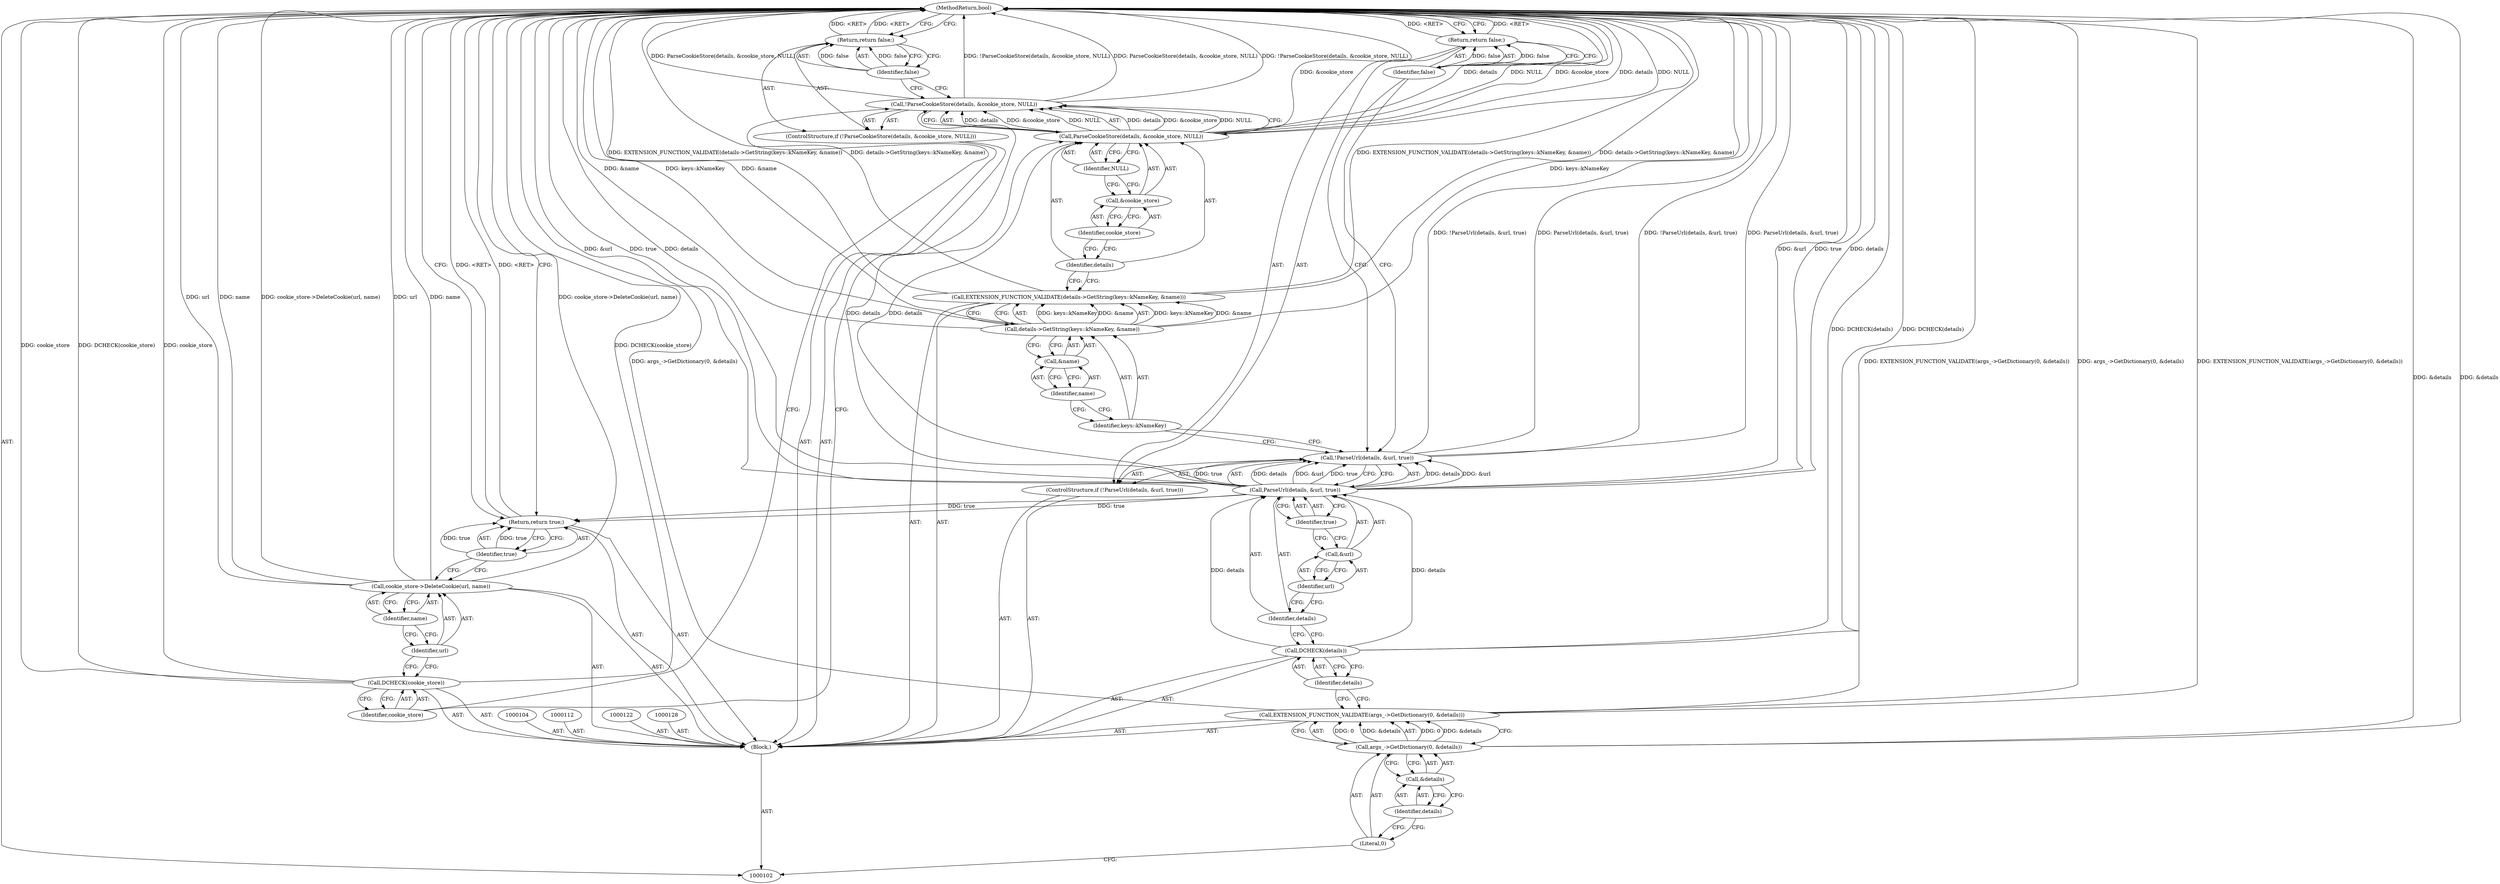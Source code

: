 digraph "0_Chrome_b7e899141194fa27d55a990e38ae8bdcc5183a90_4" {
"1000145" [label="(MethodReturn,bool)"];
"1000103" [label="(Block,)"];
"1000123" [label="(Call,EXTENSION_FUNCTION_VALIDATE(details->GetString(keys::kNameKey, &name)))"];
"1000124" [label="(Call,details->GetString(keys::kNameKey, &name))"];
"1000125" [label="(Identifier,keys::kNameKey)"];
"1000126" [label="(Call,&name)"];
"1000127" [label="(Identifier,name)"];
"1000129" [label="(ControlStructure,if (!ParseCookieStore(details, &cookie_store, NULL)))"];
"1000132" [label="(Identifier,details)"];
"1000133" [label="(Call,&cookie_store)"];
"1000134" [label="(Identifier,cookie_store)"];
"1000135" [label="(Identifier,NULL)"];
"1000130" [label="(Call,!ParseCookieStore(details, &cookie_store, NULL))"];
"1000131" [label="(Call,ParseCookieStore(details, &cookie_store, NULL))"];
"1000137" [label="(Identifier,false)"];
"1000136" [label="(Return,return false;)"];
"1000138" [label="(Call,DCHECK(cookie_store))"];
"1000139" [label="(Identifier,cookie_store)"];
"1000140" [label="(Call,cookie_store->DeleteCookie(url, name))"];
"1000141" [label="(Identifier,url)"];
"1000142" [label="(Identifier,name)"];
"1000143" [label="(Return,return true;)"];
"1000144" [label="(Identifier,true)"];
"1000105" [label="(Call,EXTENSION_FUNCTION_VALIDATE(args_->GetDictionary(0, &details)))"];
"1000106" [label="(Call,args_->GetDictionary(0, &details))"];
"1000107" [label="(Literal,0)"];
"1000108" [label="(Call,&details)"];
"1000109" [label="(Identifier,details)"];
"1000110" [label="(Call,DCHECK(details))"];
"1000111" [label="(Identifier,details)"];
"1000116" [label="(Identifier,details)"];
"1000113" [label="(ControlStructure,if (!ParseUrl(details, &url, true)))"];
"1000117" [label="(Call,&url)"];
"1000118" [label="(Identifier,url)"];
"1000119" [label="(Identifier,true)"];
"1000114" [label="(Call,!ParseUrl(details, &url, true))"];
"1000115" [label="(Call,ParseUrl(details, &url, true))"];
"1000121" [label="(Identifier,false)"];
"1000120" [label="(Return,return false;)"];
"1000145" -> "1000102"  [label="AST: "];
"1000145" -> "1000120"  [label="CFG: "];
"1000145" -> "1000136"  [label="CFG: "];
"1000145" -> "1000143"  [label="CFG: "];
"1000136" -> "1000145"  [label="DDG: <RET>"];
"1000115" -> "1000145"  [label="DDG: &url"];
"1000115" -> "1000145"  [label="DDG: true"];
"1000115" -> "1000145"  [label="DDG: details"];
"1000140" -> "1000145"  [label="DDG: name"];
"1000140" -> "1000145"  [label="DDG: cookie_store->DeleteCookie(url, name)"];
"1000140" -> "1000145"  [label="DDG: url"];
"1000124" -> "1000145"  [label="DDG: keys::kNameKey"];
"1000124" -> "1000145"  [label="DDG: &name"];
"1000106" -> "1000145"  [label="DDG: &details"];
"1000105" -> "1000145"  [label="DDG: EXTENSION_FUNCTION_VALIDATE(args_->GetDictionary(0, &details))"];
"1000105" -> "1000145"  [label="DDG: args_->GetDictionary(0, &details)"];
"1000114" -> "1000145"  [label="DDG: !ParseUrl(details, &url, true)"];
"1000114" -> "1000145"  [label="DDG: ParseUrl(details, &url, true)"];
"1000131" -> "1000145"  [label="DDG: &cookie_store"];
"1000131" -> "1000145"  [label="DDG: details"];
"1000131" -> "1000145"  [label="DDG: NULL"];
"1000138" -> "1000145"  [label="DDG: DCHECK(cookie_store)"];
"1000138" -> "1000145"  [label="DDG: cookie_store"];
"1000130" -> "1000145"  [label="DDG: !ParseCookieStore(details, &cookie_store, NULL)"];
"1000130" -> "1000145"  [label="DDG: ParseCookieStore(details, &cookie_store, NULL)"];
"1000123" -> "1000145"  [label="DDG: EXTENSION_FUNCTION_VALIDATE(details->GetString(keys::kNameKey, &name))"];
"1000123" -> "1000145"  [label="DDG: details->GetString(keys::kNameKey, &name)"];
"1000110" -> "1000145"  [label="DDG: DCHECK(details)"];
"1000120" -> "1000145"  [label="DDG: <RET>"];
"1000143" -> "1000145"  [label="DDG: <RET>"];
"1000103" -> "1000102"  [label="AST: "];
"1000104" -> "1000103"  [label="AST: "];
"1000105" -> "1000103"  [label="AST: "];
"1000110" -> "1000103"  [label="AST: "];
"1000112" -> "1000103"  [label="AST: "];
"1000113" -> "1000103"  [label="AST: "];
"1000122" -> "1000103"  [label="AST: "];
"1000123" -> "1000103"  [label="AST: "];
"1000128" -> "1000103"  [label="AST: "];
"1000129" -> "1000103"  [label="AST: "];
"1000138" -> "1000103"  [label="AST: "];
"1000140" -> "1000103"  [label="AST: "];
"1000143" -> "1000103"  [label="AST: "];
"1000123" -> "1000103"  [label="AST: "];
"1000123" -> "1000124"  [label="CFG: "];
"1000124" -> "1000123"  [label="AST: "];
"1000132" -> "1000123"  [label="CFG: "];
"1000123" -> "1000145"  [label="DDG: EXTENSION_FUNCTION_VALIDATE(details->GetString(keys::kNameKey, &name))"];
"1000123" -> "1000145"  [label="DDG: details->GetString(keys::kNameKey, &name)"];
"1000124" -> "1000123"  [label="DDG: keys::kNameKey"];
"1000124" -> "1000123"  [label="DDG: &name"];
"1000124" -> "1000123"  [label="AST: "];
"1000124" -> "1000126"  [label="CFG: "];
"1000125" -> "1000124"  [label="AST: "];
"1000126" -> "1000124"  [label="AST: "];
"1000123" -> "1000124"  [label="CFG: "];
"1000124" -> "1000145"  [label="DDG: keys::kNameKey"];
"1000124" -> "1000145"  [label="DDG: &name"];
"1000124" -> "1000123"  [label="DDG: keys::kNameKey"];
"1000124" -> "1000123"  [label="DDG: &name"];
"1000125" -> "1000124"  [label="AST: "];
"1000125" -> "1000114"  [label="CFG: "];
"1000127" -> "1000125"  [label="CFG: "];
"1000126" -> "1000124"  [label="AST: "];
"1000126" -> "1000127"  [label="CFG: "];
"1000127" -> "1000126"  [label="AST: "];
"1000124" -> "1000126"  [label="CFG: "];
"1000127" -> "1000126"  [label="AST: "];
"1000127" -> "1000125"  [label="CFG: "];
"1000126" -> "1000127"  [label="CFG: "];
"1000129" -> "1000103"  [label="AST: "];
"1000130" -> "1000129"  [label="AST: "];
"1000136" -> "1000129"  [label="AST: "];
"1000132" -> "1000131"  [label="AST: "];
"1000132" -> "1000123"  [label="CFG: "];
"1000134" -> "1000132"  [label="CFG: "];
"1000133" -> "1000131"  [label="AST: "];
"1000133" -> "1000134"  [label="CFG: "];
"1000134" -> "1000133"  [label="AST: "];
"1000135" -> "1000133"  [label="CFG: "];
"1000134" -> "1000133"  [label="AST: "];
"1000134" -> "1000132"  [label="CFG: "];
"1000133" -> "1000134"  [label="CFG: "];
"1000135" -> "1000131"  [label="AST: "];
"1000135" -> "1000133"  [label="CFG: "];
"1000131" -> "1000135"  [label="CFG: "];
"1000130" -> "1000129"  [label="AST: "];
"1000130" -> "1000131"  [label="CFG: "];
"1000131" -> "1000130"  [label="AST: "];
"1000137" -> "1000130"  [label="CFG: "];
"1000139" -> "1000130"  [label="CFG: "];
"1000130" -> "1000145"  [label="DDG: !ParseCookieStore(details, &cookie_store, NULL)"];
"1000130" -> "1000145"  [label="DDG: ParseCookieStore(details, &cookie_store, NULL)"];
"1000131" -> "1000130"  [label="DDG: details"];
"1000131" -> "1000130"  [label="DDG: &cookie_store"];
"1000131" -> "1000130"  [label="DDG: NULL"];
"1000131" -> "1000130"  [label="AST: "];
"1000131" -> "1000135"  [label="CFG: "];
"1000132" -> "1000131"  [label="AST: "];
"1000133" -> "1000131"  [label="AST: "];
"1000135" -> "1000131"  [label="AST: "];
"1000130" -> "1000131"  [label="CFG: "];
"1000131" -> "1000145"  [label="DDG: &cookie_store"];
"1000131" -> "1000145"  [label="DDG: details"];
"1000131" -> "1000145"  [label="DDG: NULL"];
"1000131" -> "1000130"  [label="DDG: details"];
"1000131" -> "1000130"  [label="DDG: &cookie_store"];
"1000131" -> "1000130"  [label="DDG: NULL"];
"1000115" -> "1000131"  [label="DDG: details"];
"1000137" -> "1000136"  [label="AST: "];
"1000137" -> "1000130"  [label="CFG: "];
"1000136" -> "1000137"  [label="CFG: "];
"1000137" -> "1000136"  [label="DDG: false"];
"1000136" -> "1000129"  [label="AST: "];
"1000136" -> "1000137"  [label="CFG: "];
"1000137" -> "1000136"  [label="AST: "];
"1000145" -> "1000136"  [label="CFG: "];
"1000136" -> "1000145"  [label="DDG: <RET>"];
"1000137" -> "1000136"  [label="DDG: false"];
"1000138" -> "1000103"  [label="AST: "];
"1000138" -> "1000139"  [label="CFG: "];
"1000139" -> "1000138"  [label="AST: "];
"1000141" -> "1000138"  [label="CFG: "];
"1000138" -> "1000145"  [label="DDG: DCHECK(cookie_store)"];
"1000138" -> "1000145"  [label="DDG: cookie_store"];
"1000139" -> "1000138"  [label="AST: "];
"1000139" -> "1000130"  [label="CFG: "];
"1000138" -> "1000139"  [label="CFG: "];
"1000140" -> "1000103"  [label="AST: "];
"1000140" -> "1000142"  [label="CFG: "];
"1000141" -> "1000140"  [label="AST: "];
"1000142" -> "1000140"  [label="AST: "];
"1000144" -> "1000140"  [label="CFG: "];
"1000140" -> "1000145"  [label="DDG: name"];
"1000140" -> "1000145"  [label="DDG: cookie_store->DeleteCookie(url, name)"];
"1000140" -> "1000145"  [label="DDG: url"];
"1000141" -> "1000140"  [label="AST: "];
"1000141" -> "1000138"  [label="CFG: "];
"1000142" -> "1000141"  [label="CFG: "];
"1000142" -> "1000140"  [label="AST: "];
"1000142" -> "1000141"  [label="CFG: "];
"1000140" -> "1000142"  [label="CFG: "];
"1000143" -> "1000103"  [label="AST: "];
"1000143" -> "1000144"  [label="CFG: "];
"1000144" -> "1000143"  [label="AST: "];
"1000145" -> "1000143"  [label="CFG: "];
"1000143" -> "1000145"  [label="DDG: <RET>"];
"1000144" -> "1000143"  [label="DDG: true"];
"1000115" -> "1000143"  [label="DDG: true"];
"1000144" -> "1000143"  [label="AST: "];
"1000144" -> "1000140"  [label="CFG: "];
"1000143" -> "1000144"  [label="CFG: "];
"1000144" -> "1000143"  [label="DDG: true"];
"1000105" -> "1000103"  [label="AST: "];
"1000105" -> "1000106"  [label="CFG: "];
"1000106" -> "1000105"  [label="AST: "];
"1000111" -> "1000105"  [label="CFG: "];
"1000105" -> "1000145"  [label="DDG: EXTENSION_FUNCTION_VALIDATE(args_->GetDictionary(0, &details))"];
"1000105" -> "1000145"  [label="DDG: args_->GetDictionary(0, &details)"];
"1000106" -> "1000105"  [label="DDG: 0"];
"1000106" -> "1000105"  [label="DDG: &details"];
"1000106" -> "1000105"  [label="AST: "];
"1000106" -> "1000108"  [label="CFG: "];
"1000107" -> "1000106"  [label="AST: "];
"1000108" -> "1000106"  [label="AST: "];
"1000105" -> "1000106"  [label="CFG: "];
"1000106" -> "1000145"  [label="DDG: &details"];
"1000106" -> "1000105"  [label="DDG: 0"];
"1000106" -> "1000105"  [label="DDG: &details"];
"1000107" -> "1000106"  [label="AST: "];
"1000107" -> "1000102"  [label="CFG: "];
"1000109" -> "1000107"  [label="CFG: "];
"1000108" -> "1000106"  [label="AST: "];
"1000108" -> "1000109"  [label="CFG: "];
"1000109" -> "1000108"  [label="AST: "];
"1000106" -> "1000108"  [label="CFG: "];
"1000109" -> "1000108"  [label="AST: "];
"1000109" -> "1000107"  [label="CFG: "];
"1000108" -> "1000109"  [label="CFG: "];
"1000110" -> "1000103"  [label="AST: "];
"1000110" -> "1000111"  [label="CFG: "];
"1000111" -> "1000110"  [label="AST: "];
"1000116" -> "1000110"  [label="CFG: "];
"1000110" -> "1000145"  [label="DDG: DCHECK(details)"];
"1000110" -> "1000115"  [label="DDG: details"];
"1000111" -> "1000110"  [label="AST: "];
"1000111" -> "1000105"  [label="CFG: "];
"1000110" -> "1000111"  [label="CFG: "];
"1000116" -> "1000115"  [label="AST: "];
"1000116" -> "1000110"  [label="CFG: "];
"1000118" -> "1000116"  [label="CFG: "];
"1000113" -> "1000103"  [label="AST: "];
"1000114" -> "1000113"  [label="AST: "];
"1000120" -> "1000113"  [label="AST: "];
"1000117" -> "1000115"  [label="AST: "];
"1000117" -> "1000118"  [label="CFG: "];
"1000118" -> "1000117"  [label="AST: "];
"1000119" -> "1000117"  [label="CFG: "];
"1000118" -> "1000117"  [label="AST: "];
"1000118" -> "1000116"  [label="CFG: "];
"1000117" -> "1000118"  [label="CFG: "];
"1000119" -> "1000115"  [label="AST: "];
"1000119" -> "1000117"  [label="CFG: "];
"1000115" -> "1000119"  [label="CFG: "];
"1000114" -> "1000113"  [label="AST: "];
"1000114" -> "1000115"  [label="CFG: "];
"1000115" -> "1000114"  [label="AST: "];
"1000121" -> "1000114"  [label="CFG: "];
"1000125" -> "1000114"  [label="CFG: "];
"1000114" -> "1000145"  [label="DDG: !ParseUrl(details, &url, true)"];
"1000114" -> "1000145"  [label="DDG: ParseUrl(details, &url, true)"];
"1000115" -> "1000114"  [label="DDG: details"];
"1000115" -> "1000114"  [label="DDG: &url"];
"1000115" -> "1000114"  [label="DDG: true"];
"1000115" -> "1000114"  [label="AST: "];
"1000115" -> "1000119"  [label="CFG: "];
"1000116" -> "1000115"  [label="AST: "];
"1000117" -> "1000115"  [label="AST: "];
"1000119" -> "1000115"  [label="AST: "];
"1000114" -> "1000115"  [label="CFG: "];
"1000115" -> "1000145"  [label="DDG: &url"];
"1000115" -> "1000145"  [label="DDG: true"];
"1000115" -> "1000145"  [label="DDG: details"];
"1000115" -> "1000114"  [label="DDG: details"];
"1000115" -> "1000114"  [label="DDG: &url"];
"1000115" -> "1000114"  [label="DDG: true"];
"1000110" -> "1000115"  [label="DDG: details"];
"1000115" -> "1000131"  [label="DDG: details"];
"1000115" -> "1000143"  [label="DDG: true"];
"1000121" -> "1000120"  [label="AST: "];
"1000121" -> "1000114"  [label="CFG: "];
"1000120" -> "1000121"  [label="CFG: "];
"1000121" -> "1000120"  [label="DDG: false"];
"1000120" -> "1000113"  [label="AST: "];
"1000120" -> "1000121"  [label="CFG: "];
"1000121" -> "1000120"  [label="AST: "];
"1000145" -> "1000120"  [label="CFG: "];
"1000120" -> "1000145"  [label="DDG: <RET>"];
"1000121" -> "1000120"  [label="DDG: false"];
}
